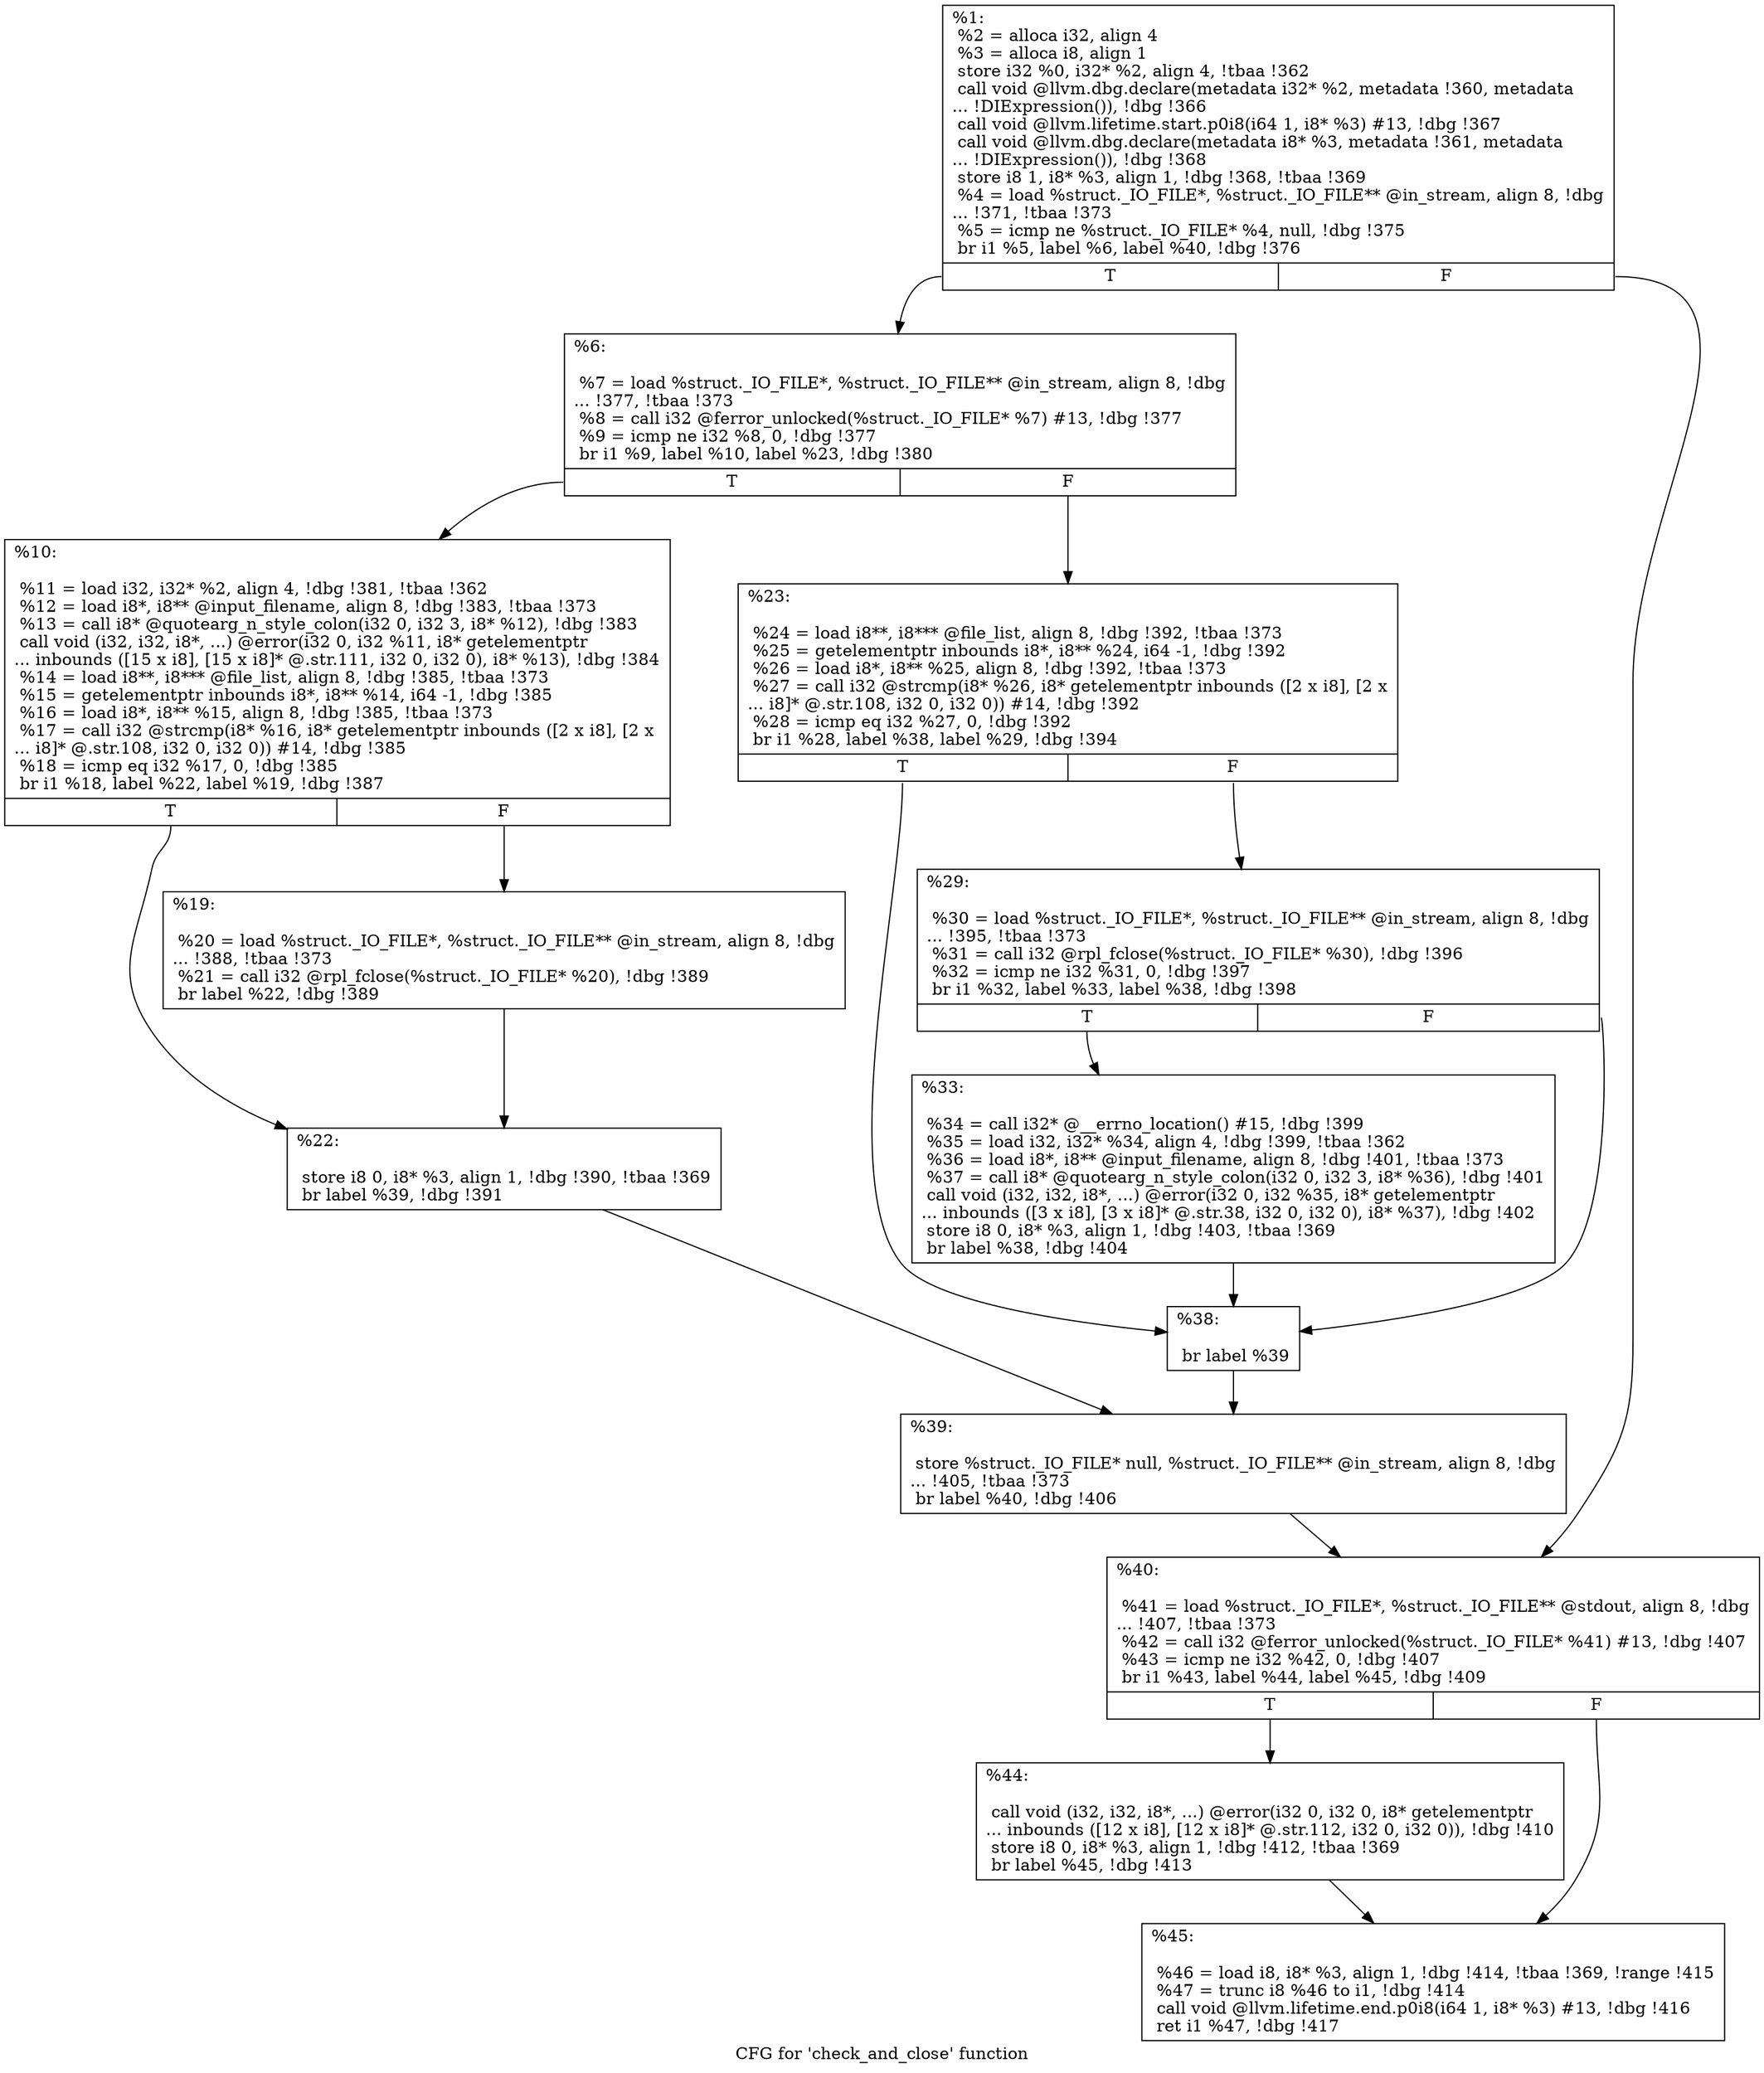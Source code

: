 digraph "CFG for 'check_and_close' function" {
	label="CFG for 'check_and_close' function";

	Node0x1bd75a0 [shape=record,label="{%1:\l  %2 = alloca i32, align 4\l  %3 = alloca i8, align 1\l  store i32 %0, i32* %2, align 4, !tbaa !362\l  call void @llvm.dbg.declare(metadata i32* %2, metadata !360, metadata\l... !DIExpression()), !dbg !366\l  call void @llvm.lifetime.start.p0i8(i64 1, i8* %3) #13, !dbg !367\l  call void @llvm.dbg.declare(metadata i8* %3, metadata !361, metadata\l... !DIExpression()), !dbg !368\l  store i8 1, i8* %3, align 1, !dbg !368, !tbaa !369\l  %4 = load %struct._IO_FILE*, %struct._IO_FILE** @in_stream, align 8, !dbg\l... !371, !tbaa !373\l  %5 = icmp ne %struct._IO_FILE* %4, null, !dbg !375\l  br i1 %5, label %6, label %40, !dbg !376\l|{<s0>T|<s1>F}}"];
	Node0x1bd75a0:s0 -> Node0x1bd7660;
	Node0x1bd75a0:s1 -> Node0x1bd7930;
	Node0x1bd7660 [shape=record,label="{%6:\l\l  %7 = load %struct._IO_FILE*, %struct._IO_FILE** @in_stream, align 8, !dbg\l... !377, !tbaa !373\l  %8 = call i32 @ferror_unlocked(%struct._IO_FILE* %7) #13, !dbg !377\l  %9 = icmp ne i32 %8, 0, !dbg !377\l  br i1 %9, label %10, label %23, !dbg !380\l|{<s0>T|<s1>F}}"];
	Node0x1bd7660:s0 -> Node0x1bd76b0;
	Node0x1bd7660:s1 -> Node0x1bd77a0;
	Node0x1bd76b0 [shape=record,label="{%10:\l\l  %11 = load i32, i32* %2, align 4, !dbg !381, !tbaa !362\l  %12 = load i8*, i8** @input_filename, align 8, !dbg !383, !tbaa !373\l  %13 = call i8* @quotearg_n_style_colon(i32 0, i32 3, i8* %12), !dbg !383\l  call void (i32, i32, i8*, ...) @error(i32 0, i32 %11, i8* getelementptr\l... inbounds ([15 x i8], [15 x i8]* @.str.111, i32 0, i32 0), i8* %13), !dbg !384\l  %14 = load i8**, i8*** @file_list, align 8, !dbg !385, !tbaa !373\l  %15 = getelementptr inbounds i8*, i8** %14, i64 -1, !dbg !385\l  %16 = load i8*, i8** %15, align 8, !dbg !385, !tbaa !373\l  %17 = call i32 @strcmp(i8* %16, i8* getelementptr inbounds ([2 x i8], [2 x\l... i8]* @.str.108, i32 0, i32 0)) #14, !dbg !385\l  %18 = icmp eq i32 %17, 0, !dbg !385\l  br i1 %18, label %22, label %19, !dbg !387\l|{<s0>T|<s1>F}}"];
	Node0x1bd76b0:s0 -> Node0x1bd7750;
	Node0x1bd76b0:s1 -> Node0x1bd7700;
	Node0x1bd7700 [shape=record,label="{%19:\l\l  %20 = load %struct._IO_FILE*, %struct._IO_FILE** @in_stream, align 8, !dbg\l... !388, !tbaa !373\l  %21 = call i32 @rpl_fclose(%struct._IO_FILE* %20), !dbg !389\l  br label %22, !dbg !389\l}"];
	Node0x1bd7700 -> Node0x1bd7750;
	Node0x1bd7750 [shape=record,label="{%22:\l\l  store i8 0, i8* %3, align 1, !dbg !390, !tbaa !369\l  br label %39, !dbg !391\l}"];
	Node0x1bd7750 -> Node0x1bd78e0;
	Node0x1bd77a0 [shape=record,label="{%23:\l\l  %24 = load i8**, i8*** @file_list, align 8, !dbg !392, !tbaa !373\l  %25 = getelementptr inbounds i8*, i8** %24, i64 -1, !dbg !392\l  %26 = load i8*, i8** %25, align 8, !dbg !392, !tbaa !373\l  %27 = call i32 @strcmp(i8* %26, i8* getelementptr inbounds ([2 x i8], [2 x\l... i8]* @.str.108, i32 0, i32 0)) #14, !dbg !392\l  %28 = icmp eq i32 %27, 0, !dbg !392\l  br i1 %28, label %38, label %29, !dbg !394\l|{<s0>T|<s1>F}}"];
	Node0x1bd77a0:s0 -> Node0x1bd7890;
	Node0x1bd77a0:s1 -> Node0x1bd77f0;
	Node0x1bd77f0 [shape=record,label="{%29:\l\l  %30 = load %struct._IO_FILE*, %struct._IO_FILE** @in_stream, align 8, !dbg\l... !395, !tbaa !373\l  %31 = call i32 @rpl_fclose(%struct._IO_FILE* %30), !dbg !396\l  %32 = icmp ne i32 %31, 0, !dbg !397\l  br i1 %32, label %33, label %38, !dbg !398\l|{<s0>T|<s1>F}}"];
	Node0x1bd77f0:s0 -> Node0x1bd7840;
	Node0x1bd77f0:s1 -> Node0x1bd7890;
	Node0x1bd7840 [shape=record,label="{%33:\l\l  %34 = call i32* @__errno_location() #15, !dbg !399\l  %35 = load i32, i32* %34, align 4, !dbg !399, !tbaa !362\l  %36 = load i8*, i8** @input_filename, align 8, !dbg !401, !tbaa !373\l  %37 = call i8* @quotearg_n_style_colon(i32 0, i32 3, i8* %36), !dbg !401\l  call void (i32, i32, i8*, ...) @error(i32 0, i32 %35, i8* getelementptr\l... inbounds ([3 x i8], [3 x i8]* @.str.38, i32 0, i32 0), i8* %37), !dbg !402\l  store i8 0, i8* %3, align 1, !dbg !403, !tbaa !369\l  br label %38, !dbg !404\l}"];
	Node0x1bd7840 -> Node0x1bd7890;
	Node0x1bd7890 [shape=record,label="{%38:\l\l  br label %39\l}"];
	Node0x1bd7890 -> Node0x1bd78e0;
	Node0x1bd78e0 [shape=record,label="{%39:\l\l  store %struct._IO_FILE* null, %struct._IO_FILE** @in_stream, align 8, !dbg\l... !405, !tbaa !373\l  br label %40, !dbg !406\l}"];
	Node0x1bd78e0 -> Node0x1bd7930;
	Node0x1bd7930 [shape=record,label="{%40:\l\l  %41 = load %struct._IO_FILE*, %struct._IO_FILE** @stdout, align 8, !dbg\l... !407, !tbaa !373\l  %42 = call i32 @ferror_unlocked(%struct._IO_FILE* %41) #13, !dbg !407\l  %43 = icmp ne i32 %42, 0, !dbg !407\l  br i1 %43, label %44, label %45, !dbg !409\l|{<s0>T|<s1>F}}"];
	Node0x1bd7930:s0 -> Node0x1bd7980;
	Node0x1bd7930:s1 -> Node0x1bd79d0;
	Node0x1bd7980 [shape=record,label="{%44:\l\l  call void (i32, i32, i8*, ...) @error(i32 0, i32 0, i8* getelementptr\l... inbounds ([12 x i8], [12 x i8]* @.str.112, i32 0, i32 0)), !dbg !410\l  store i8 0, i8* %3, align 1, !dbg !412, !tbaa !369\l  br label %45, !dbg !413\l}"];
	Node0x1bd7980 -> Node0x1bd79d0;
	Node0x1bd79d0 [shape=record,label="{%45:\l\l  %46 = load i8, i8* %3, align 1, !dbg !414, !tbaa !369, !range !415\l  %47 = trunc i8 %46 to i1, !dbg !414\l  call void @llvm.lifetime.end.p0i8(i64 1, i8* %3) #13, !dbg !416\l  ret i1 %47, !dbg !417\l}"];
}

